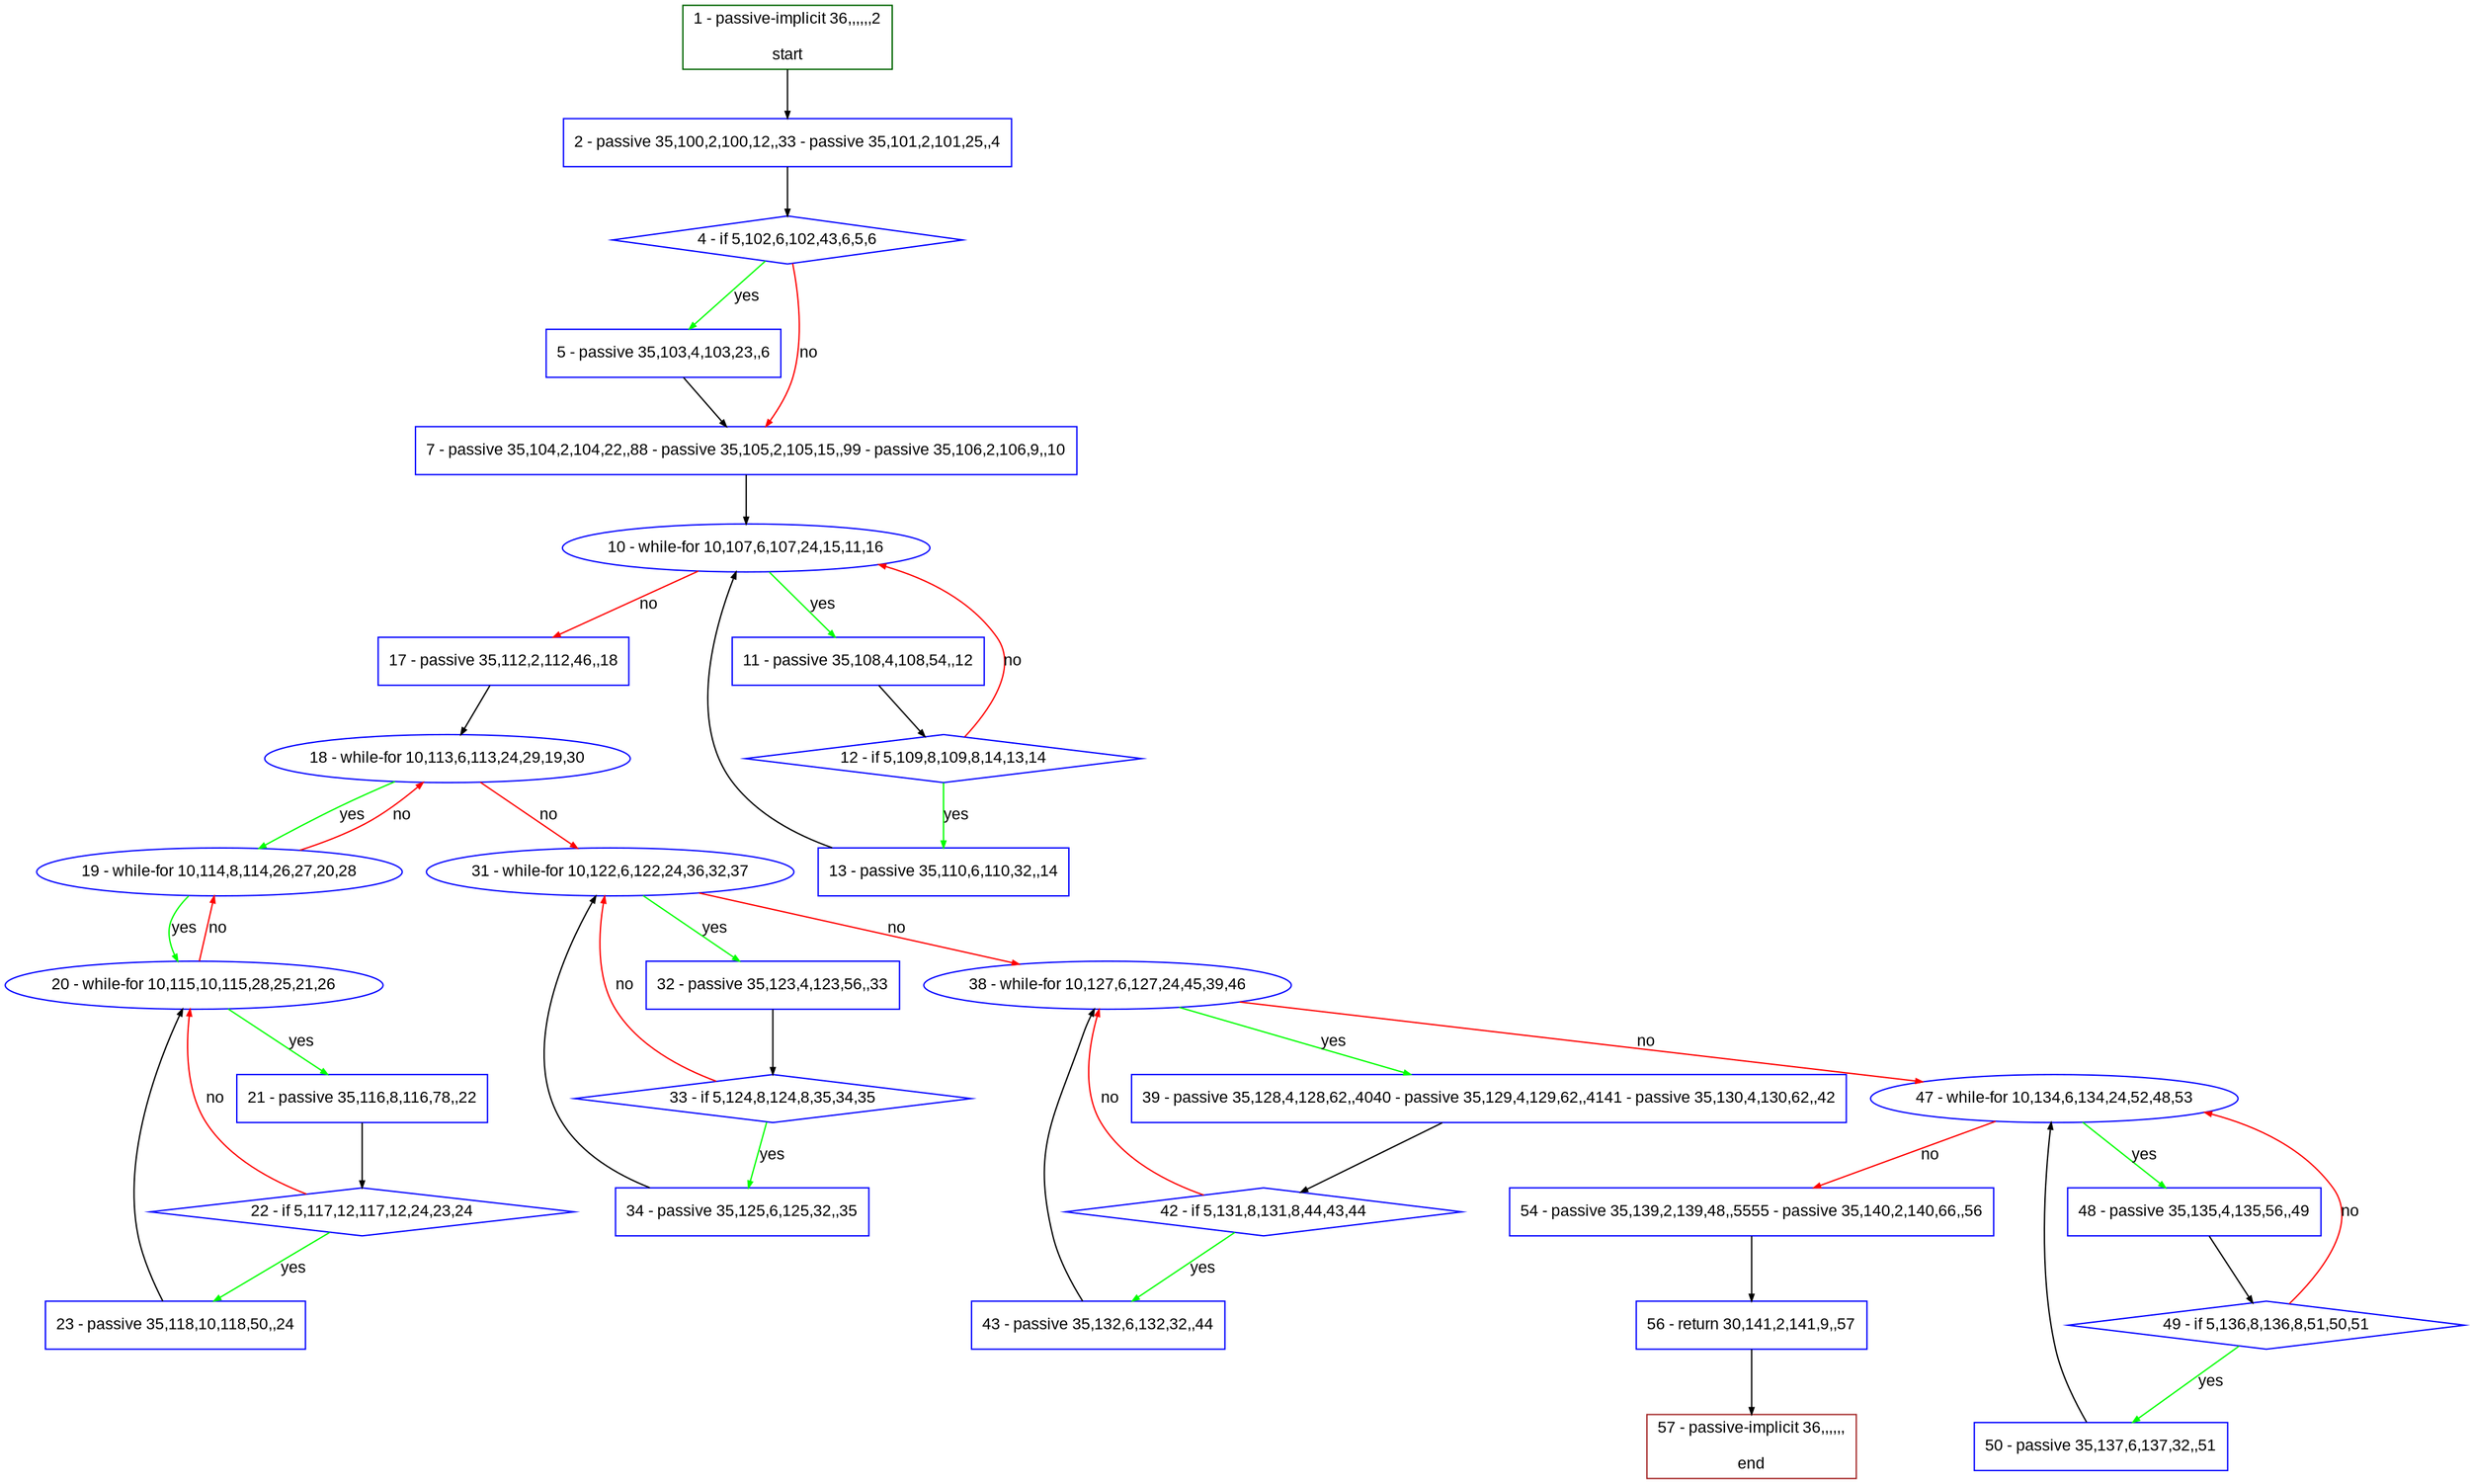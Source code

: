 digraph "" {
  graph [pack="true", label="", fontsize="12", packmode="clust", fontname="Arial", fillcolor="#FFFFCC", bgcolor="white", style="rounded,filled", compound="true"];
  node [node_initialized="no", label="", color="grey", fontsize="12", fillcolor="white", fontname="Arial", style="filled", shape="rectangle", compound="true", fixedsize="false"];
  edge [fontcolor="black", arrowhead="normal", arrowtail="none", arrowsize="0.5", ltail="", label="", color="black", fontsize="12", lhead="", fontname="Arial", dir="forward", compound="true"];
  __N1 [label="2 - passive 35,100,2,100,12,,33 - passive 35,101,2,101,25,,4", color="#0000ff", fillcolor="#ffffff", style="filled", shape="box"];
  __N2 [label="1 - passive-implicit 36,,,,,,2\n\nstart", color="#006400", fillcolor="#ffffff", style="filled", shape="box"];
  __N3 [label="4 - if 5,102,6,102,43,6,5,6", color="#0000ff", fillcolor="#ffffff", style="filled", shape="diamond"];
  __N4 [label="5 - passive 35,103,4,103,23,,6", color="#0000ff", fillcolor="#ffffff", style="filled", shape="box"];
  __N5 [label="7 - passive 35,104,2,104,22,,88 - passive 35,105,2,105,15,,99 - passive 35,106,2,106,9,,10", color="#0000ff", fillcolor="#ffffff", style="filled", shape="box"];
  __N6 [label="10 - while-for 10,107,6,107,24,15,11,16", color="#0000ff", fillcolor="#ffffff", style="filled", shape="oval"];
  __N7 [label="11 - passive 35,108,4,108,54,,12", color="#0000ff", fillcolor="#ffffff", style="filled", shape="box"];
  __N8 [label="17 - passive 35,112,2,112,46,,18", color="#0000ff", fillcolor="#ffffff", style="filled", shape="box"];
  __N9 [label="12 - if 5,109,8,109,8,14,13,14", color="#0000ff", fillcolor="#ffffff", style="filled", shape="diamond"];
  __N10 [label="13 - passive 35,110,6,110,32,,14", color="#0000ff", fillcolor="#ffffff", style="filled", shape="box"];
  __N11 [label="18 - while-for 10,113,6,113,24,29,19,30", color="#0000ff", fillcolor="#ffffff", style="filled", shape="oval"];
  __N12 [label="19 - while-for 10,114,8,114,26,27,20,28", color="#0000ff", fillcolor="#ffffff", style="filled", shape="oval"];
  __N13 [label="31 - while-for 10,122,6,122,24,36,32,37", color="#0000ff", fillcolor="#ffffff", style="filled", shape="oval"];
  __N14 [label="20 - while-for 10,115,10,115,28,25,21,26", color="#0000ff", fillcolor="#ffffff", style="filled", shape="oval"];
  __N15 [label="21 - passive 35,116,8,116,78,,22", color="#0000ff", fillcolor="#ffffff", style="filled", shape="box"];
  __N16 [label="22 - if 5,117,12,117,12,24,23,24", color="#0000ff", fillcolor="#ffffff", style="filled", shape="diamond"];
  __N17 [label="23 - passive 35,118,10,118,50,,24", color="#0000ff", fillcolor="#ffffff", style="filled", shape="box"];
  __N18 [label="32 - passive 35,123,4,123,56,,33", color="#0000ff", fillcolor="#ffffff", style="filled", shape="box"];
  __N19 [label="38 - while-for 10,127,6,127,24,45,39,46", color="#0000ff", fillcolor="#ffffff", style="filled", shape="oval"];
  __N20 [label="33 - if 5,124,8,124,8,35,34,35", color="#0000ff", fillcolor="#ffffff", style="filled", shape="diamond"];
  __N21 [label="34 - passive 35,125,6,125,32,,35", color="#0000ff", fillcolor="#ffffff", style="filled", shape="box"];
  __N22 [label="39 - passive 35,128,4,128,62,,4040 - passive 35,129,4,129,62,,4141 - passive 35,130,4,130,62,,42", color="#0000ff", fillcolor="#ffffff", style="filled", shape="box"];
  __N23 [label="47 - while-for 10,134,6,134,24,52,48,53", color="#0000ff", fillcolor="#ffffff", style="filled", shape="oval"];
  __N24 [label="42 - if 5,131,8,131,8,44,43,44", color="#0000ff", fillcolor="#ffffff", style="filled", shape="diamond"];
  __N25 [label="43 - passive 35,132,6,132,32,,44", color="#0000ff", fillcolor="#ffffff", style="filled", shape="box"];
  __N26 [label="48 - passive 35,135,4,135,56,,49", color="#0000ff", fillcolor="#ffffff", style="filled", shape="box"];
  __N27 [label="54 - passive 35,139,2,139,48,,5555 - passive 35,140,2,140,66,,56", color="#0000ff", fillcolor="#ffffff", style="filled", shape="box"];
  __N28 [label="49 - if 5,136,8,136,8,51,50,51", color="#0000ff", fillcolor="#ffffff", style="filled", shape="diamond"];
  __N29 [label="50 - passive 35,137,6,137,32,,51", color="#0000ff", fillcolor="#ffffff", style="filled", shape="box"];
  __N30 [label="56 - return 30,141,2,141,9,,57", color="#0000ff", fillcolor="#ffffff", style="filled", shape="box"];
  __N31 [label="57 - passive-implicit 36,,,,,,\n\nend", color="#a52a2a", fillcolor="#ffffff", style="filled", shape="box"];
  __N2 -> __N1 [arrowhead="normal", arrowtail="none", color="#000000", label="", dir="forward"];
  __N1 -> __N3 [arrowhead="normal", arrowtail="none", color="#000000", label="", dir="forward"];
  __N3 -> __N4 [arrowhead="normal", arrowtail="none", color="#00ff00", label="yes", dir="forward"];
  __N3 -> __N5 [arrowhead="normal", arrowtail="none", color="#ff0000", label="no", dir="forward"];
  __N4 -> __N5 [arrowhead="normal", arrowtail="none", color="#000000", label="", dir="forward"];
  __N5 -> __N6 [arrowhead="normal", arrowtail="none", color="#000000", label="", dir="forward"];
  __N6 -> __N7 [arrowhead="normal", arrowtail="none", color="#00ff00", label="yes", dir="forward"];
  __N6 -> __N8 [arrowhead="normal", arrowtail="none", color="#ff0000", label="no", dir="forward"];
  __N7 -> __N9 [arrowhead="normal", arrowtail="none", color="#000000", label="", dir="forward"];
  __N9 -> __N6 [arrowhead="normal", arrowtail="none", color="#ff0000", label="no", dir="forward"];
  __N9 -> __N10 [arrowhead="normal", arrowtail="none", color="#00ff00", label="yes", dir="forward"];
  __N10 -> __N6 [arrowhead="normal", arrowtail="none", color="#000000", label="", dir="forward"];
  __N8 -> __N11 [arrowhead="normal", arrowtail="none", color="#000000", label="", dir="forward"];
  __N11 -> __N12 [arrowhead="normal", arrowtail="none", color="#00ff00", label="yes", dir="forward"];
  __N12 -> __N11 [arrowhead="normal", arrowtail="none", color="#ff0000", label="no", dir="forward"];
  __N11 -> __N13 [arrowhead="normal", arrowtail="none", color="#ff0000", label="no", dir="forward"];
  __N12 -> __N14 [arrowhead="normal", arrowtail="none", color="#00ff00", label="yes", dir="forward"];
  __N14 -> __N12 [arrowhead="normal", arrowtail="none", color="#ff0000", label="no", dir="forward"];
  __N14 -> __N15 [arrowhead="normal", arrowtail="none", color="#00ff00", label="yes", dir="forward"];
  __N15 -> __N16 [arrowhead="normal", arrowtail="none", color="#000000", label="", dir="forward"];
  __N16 -> __N14 [arrowhead="normal", arrowtail="none", color="#ff0000", label="no", dir="forward"];
  __N16 -> __N17 [arrowhead="normal", arrowtail="none", color="#00ff00", label="yes", dir="forward"];
  __N17 -> __N14 [arrowhead="normal", arrowtail="none", color="#000000", label="", dir="forward"];
  __N13 -> __N18 [arrowhead="normal", arrowtail="none", color="#00ff00", label="yes", dir="forward"];
  __N13 -> __N19 [arrowhead="normal", arrowtail="none", color="#ff0000", label="no", dir="forward"];
  __N18 -> __N20 [arrowhead="normal", arrowtail="none", color="#000000", label="", dir="forward"];
  __N20 -> __N13 [arrowhead="normal", arrowtail="none", color="#ff0000", label="no", dir="forward"];
  __N20 -> __N21 [arrowhead="normal", arrowtail="none", color="#00ff00", label="yes", dir="forward"];
  __N21 -> __N13 [arrowhead="normal", arrowtail="none", color="#000000", label="", dir="forward"];
  __N19 -> __N22 [arrowhead="normal", arrowtail="none", color="#00ff00", label="yes", dir="forward"];
  __N19 -> __N23 [arrowhead="normal", arrowtail="none", color="#ff0000", label="no", dir="forward"];
  __N22 -> __N24 [arrowhead="normal", arrowtail="none", color="#000000", label="", dir="forward"];
  __N24 -> __N19 [arrowhead="normal", arrowtail="none", color="#ff0000", label="no", dir="forward"];
  __N24 -> __N25 [arrowhead="normal", arrowtail="none", color="#00ff00", label="yes", dir="forward"];
  __N25 -> __N19 [arrowhead="normal", arrowtail="none", color="#000000", label="", dir="forward"];
  __N23 -> __N26 [arrowhead="normal", arrowtail="none", color="#00ff00", label="yes", dir="forward"];
  __N23 -> __N27 [arrowhead="normal", arrowtail="none", color="#ff0000", label="no", dir="forward"];
  __N26 -> __N28 [arrowhead="normal", arrowtail="none", color="#000000", label="", dir="forward"];
  __N28 -> __N23 [arrowhead="normal", arrowtail="none", color="#ff0000", label="no", dir="forward"];
  __N28 -> __N29 [arrowhead="normal", arrowtail="none", color="#00ff00", label="yes", dir="forward"];
  __N29 -> __N23 [arrowhead="normal", arrowtail="none", color="#000000", label="", dir="forward"];
  __N27 -> __N30 [arrowhead="normal", arrowtail="none", color="#000000", label="", dir="forward"];
  __N30 -> __N31 [arrowhead="normal", arrowtail="none", color="#000000", label="", dir="forward"];
}
